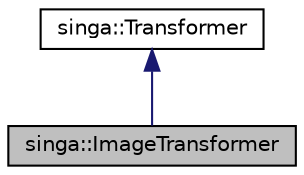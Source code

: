 digraph "singa::ImageTransformer"
{
  edge [fontname="Helvetica",fontsize="10",labelfontname="Helvetica",labelfontsize="10"];
  node [fontname="Helvetica",fontsize="10",shape=record];
  Node0 [label="singa::ImageTransformer",height=0.2,width=0.4,color="black", fillcolor="grey75", style="filled", fontcolor="black"];
  Node1 -> Node0 [dir="back",color="midnightblue",fontsize="10",style="solid",fontname="Helvetica"];
  Node1 [label="singa::Transformer",height=0.2,width=0.4,color="black", fillcolor="white", style="filled",URL="$classsinga_1_1Transformer.html",tooltip="Base apply class that does data transformations in pre-processing stage. "];
}
